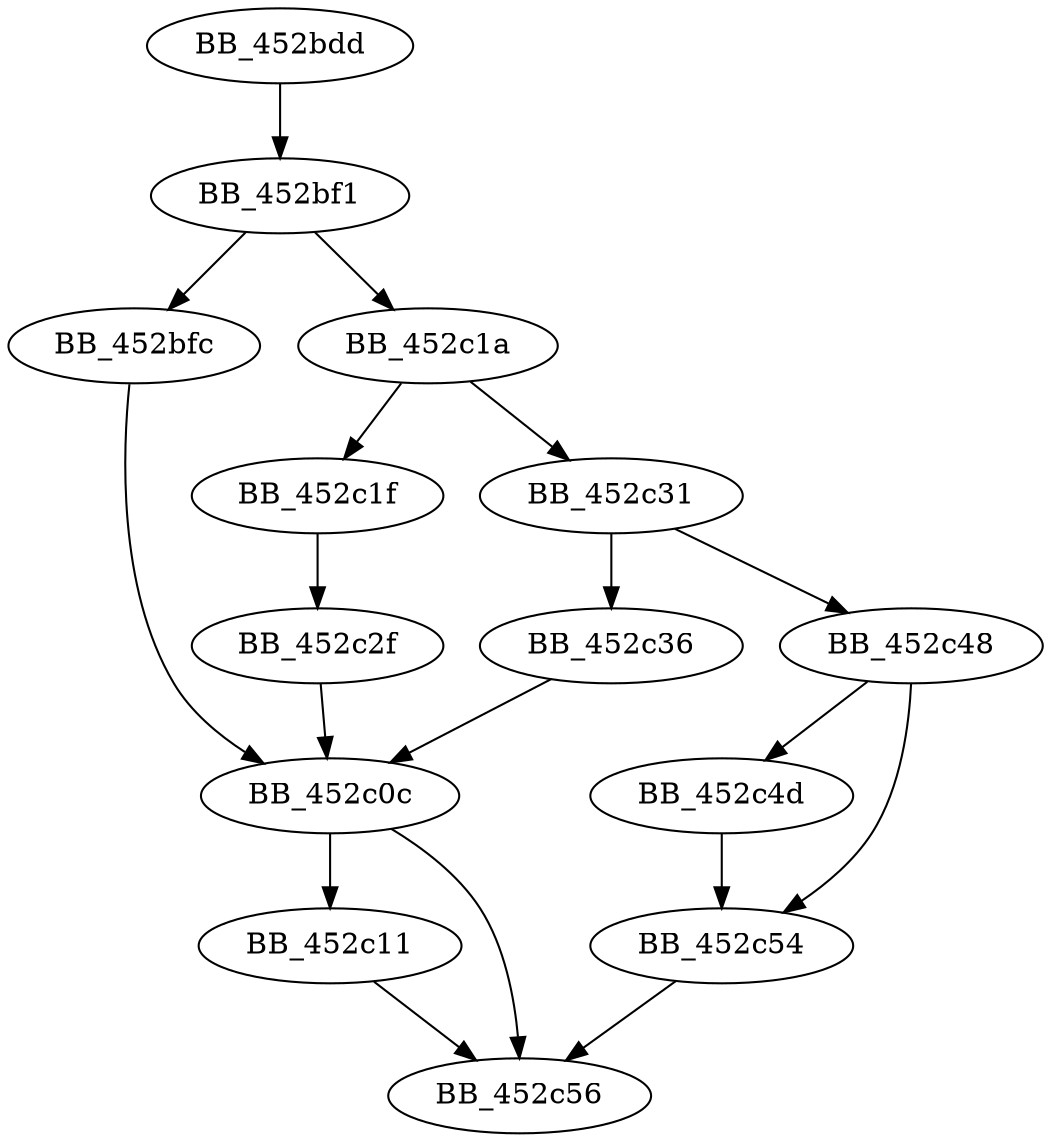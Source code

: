 DiGraph sub_452BDD{
BB_452bdd->BB_452bf1
BB_452bf1->BB_452bfc
BB_452bf1->BB_452c1a
BB_452bfc->BB_452c0c
BB_452c0c->BB_452c11
BB_452c0c->BB_452c56
BB_452c11->BB_452c56
BB_452c1a->BB_452c1f
BB_452c1a->BB_452c31
BB_452c1f->BB_452c2f
BB_452c2f->BB_452c0c
BB_452c31->BB_452c36
BB_452c31->BB_452c48
BB_452c36->BB_452c0c
BB_452c48->BB_452c4d
BB_452c48->BB_452c54
BB_452c4d->BB_452c54
BB_452c54->BB_452c56
}
